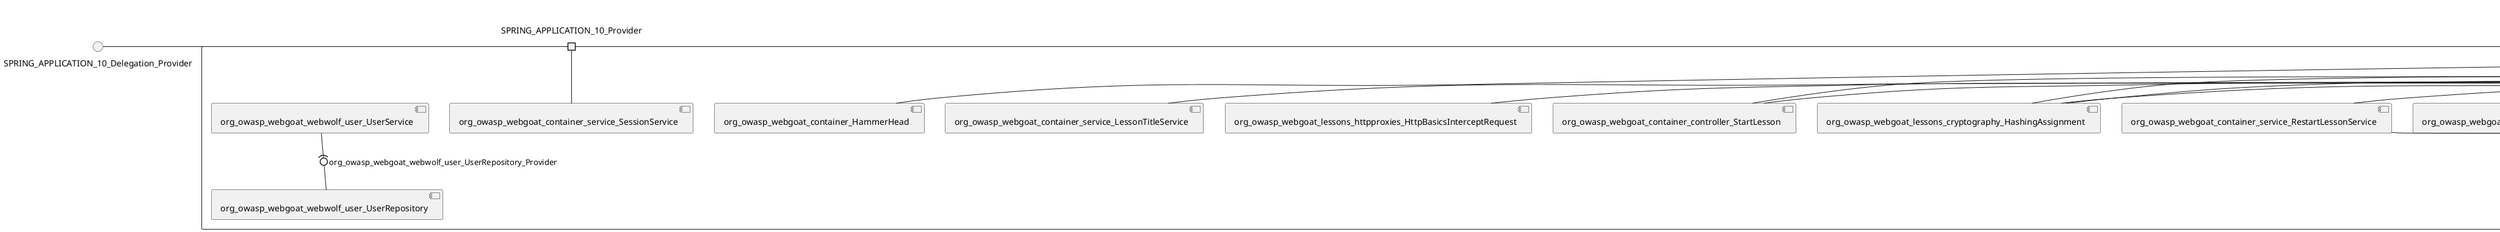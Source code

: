 @startuml
skinparam fixCircleLabelOverlapping true
skinparam componentStyle uml2
() SPRING_APPLICATION_10_Delegation_Provider
() SPRING_APPLICATION_11_Delegation_Provider
() SPRING_APPLICATION_12_Delegation_Provider
() SPRING_APPLICATION_13_Delegation_Provider
() SPRING_APPLICATION_14_Delegation_Provider
() SPRING_APPLICATION_15_Delegation_Provider
() SPRING_APPLICATION_16_Delegation_Provider
() SPRING_APPLICATION_2_Delegation_Provider
() SPRING_APPLICATION_3_Delegation_Provider
() SPRING_APPLICATION_4_Delegation_Provider
() SPRING_APPLICATION_5_Delegation_Provider
() SPRING_APPLICATION_6_Delegation_Provider
() SPRING_APPLICATION_7_Delegation_Provider
() SPRING_APPLICATION_8_Delegation_Provider
() SPRING_APPLICATION_9_Delegation_Provider
() SPRING_APPLICATION_BypassRestrictions_FieldRestrictions_POST_Delegation_Provider
() SPRING_APPLICATION_BypassRestrictions_frontendValidation_POST_Delegation_Provider
() SPRING_APPLICATION_ChromeDevTools_dummy_POST_Delegation_Provider
() SPRING_APPLICATION_ChromeDevTools_network_POST_Delegation_Provider
() SPRING_APPLICATION_CrossSiteScriptingStored_stored_xss_POST_Delegation_Provider
() SPRING_APPLICATION_CrossSiteScriptingStored_stored_xss_follow_up_POST_Delegation_Provider
() SPRING_APPLICATION_CrossSiteScripting_attack1_POST_Delegation_Provider
() SPRING_APPLICATION_CrossSiteScripting_attack3_POST_Delegation_Provider
() SPRING_APPLICATION_CrossSiteScripting_attack4_POST_Delegation_Provider
() SPRING_APPLICATION_CrossSiteScripting_attack5a_GET_Delegation_Provider
() SPRING_APPLICATION_CrossSiteScripting_attack6a_POST_Delegation_Provider
() SPRING_APPLICATION_CrossSiteScripting_dom_follow_up_POST_Delegation_Provider
() SPRING_APPLICATION_CrossSiteScripting_phone_home_xss_POST_Delegation_Provider
() SPRING_APPLICATION_CrossSiteScripting_quiz_GET_POST_Delegation_Provider
() SPRING_APPLICATION_Delegation_Provider
() SPRING_APPLICATION_GET_10_Delegation_Provider
() SPRING_APPLICATION_GET_11_Delegation_Provider
() SPRING_APPLICATION_GET_2_Delegation_Provider
() SPRING_APPLICATION_GET_3_Delegation_Provider
() SPRING_APPLICATION_GET_4_Delegation_Provider
() SPRING_APPLICATION_GET_5_Delegation_Provider
() SPRING_APPLICATION_GET_6_Delegation_Provider
() SPRING_APPLICATION_GET_7_Delegation_Provider
() SPRING_APPLICATION_GET_8_Delegation_Provider
() SPRING_APPLICATION_GET_9_Delegation_Provider
() SPRING_APPLICATION_GET_Delegation_Provider
() SPRING_APPLICATION_HtmlTampering_task_POST_Delegation_Provider
() SPRING_APPLICATION_HttpBasics_attack1_POST_Delegation_Provider
() SPRING_APPLICATION_HttpBasics_attack2_POST_Delegation_Provider
() SPRING_APPLICATION_IDOR_diff_attributes_POST_Delegation_Provider
() SPRING_APPLICATION_IDOR_login_POST_Delegation_Provider
() SPRING_APPLICATION_IDOR_profile_alt_path_POST_Delegation_Provider
() SPRING_APPLICATION_InsecureDeserialization_task_POST_Delegation_Provider
() SPRING_APPLICATION_InsecureLogin_Delegation_Provider
() SPRING_APPLICATION_JWT_decode_POST_Delegation_Provider
() SPRING_APPLICATION_JWT_jku_Delegation_Provider
() SPRING_APPLICATION_JWT_kid_Delegation_Provider
() SPRING_APPLICATION_JWT_quiz_GET_POST_Delegation_Provider
() SPRING_APPLICATION_JWT_refresh_Delegation_Provider
() SPRING_APPLICATION_JWT_secret_POST_Delegation_Provider
() SPRING_APPLICATION_JWT_votings_Delegation_Provider
() SPRING_APPLICATION_LogSpoofing_log_bleeding_POST_Delegation_Provider
() SPRING_APPLICATION_LogSpoofing_log_spoofing_POST_Delegation_Provider
() SPRING_APPLICATION_POST_10_Delegation_Provider
() SPRING_APPLICATION_POST_11_Delegation_Provider
() SPRING_APPLICATION_POST_12_Delegation_Provider
() SPRING_APPLICATION_POST_13_Delegation_Provider
() SPRING_APPLICATION_POST_14_Delegation_Provider
() SPRING_APPLICATION_POST_15_Delegation_Provider
() SPRING_APPLICATION_POST_16_Delegation_Provider
() SPRING_APPLICATION_POST_17_Delegation_Provider
() SPRING_APPLICATION_POST_18_Delegation_Provider
() SPRING_APPLICATION_POST_2_Delegation_Provider
() SPRING_APPLICATION_POST_3_Delegation_Provider
() SPRING_APPLICATION_POST_4_Delegation_Provider
() SPRING_APPLICATION_POST_5_Delegation_Provider
() SPRING_APPLICATION_POST_6_Delegation_Provider
() SPRING_APPLICATION_POST_7_Delegation_Provider
() SPRING_APPLICATION_POST_8_Delegation_Provider
() SPRING_APPLICATION_POST_9_Delegation_Provider
() SPRING_APPLICATION_POST_Delegation_Provider
() SPRING_APPLICATION_PUT_Delegation_Provider
() SPRING_APPLICATION_PasswordReset_ForgotPassword_create_password_reset_link_POST_Delegation_Provider
() SPRING_APPLICATION_PasswordReset_SecurityQuestions_POST_Delegation_Provider
() SPRING_APPLICATION_PasswordReset_reset_Delegation_Provider
() SPRING_APPLICATION_PasswordReset_simple_mail_reset_POST_Delegation_Provider
() SPRING_APPLICATION_PathTraversal_profile_picture_GET_Delegation_Provider
() SPRING_APPLICATION_PathTraversal_profile_picture_fix_GET_Delegation_Provider
() SPRING_APPLICATION_PathTraversal_profile_upload_POST_Delegation_Provider
() SPRING_APPLICATION_PathTraversal_profile_upload_fix_POST_Delegation_Provider
() SPRING_APPLICATION_PathTraversal_profile_upload_remove_user_input_POST_Delegation_Provider
() SPRING_APPLICATION_PathTraversal_random_POST_Delegation_Provider
() SPRING_APPLICATION_PathTraversal_random_picture_GET_Delegation_Provider
() SPRING_APPLICATION_PathTraversal_zip_slip_Delegation_Provider
() SPRING_APPLICATION_SSRF_task1_POST_Delegation_Provider
() SPRING_APPLICATION_SSRF_task2_POST_Delegation_Provider
() SPRING_APPLICATION_SecurePasswords_assignment_POST_Delegation_Provider
() SPRING_APPLICATION_SqlInjectionAdvanced_attack6a_POST_Delegation_Provider
() SPRING_APPLICATION_SqlInjectionAdvanced_attack6b_POST_Delegation_Provider
() SPRING_APPLICATION_SqlInjectionAdvanced_challenge_Login_POST_Delegation_Provider
() SPRING_APPLICATION_SqlInjectionAdvanced_challenge_PUT_Delegation_Provider
() SPRING_APPLICATION_SqlInjectionAdvanced_quiz_GET_POST_Delegation_Provider
() SPRING_APPLICATION_SqlInjectionMitigations_attack10a_POST_Delegation_Provider
() SPRING_APPLICATION_SqlInjectionMitigations_attack10b_POST_Delegation_Provider
() SPRING_APPLICATION_SqlInjectionMitigations_attack12a_POST_Delegation_Provider
() SPRING_APPLICATION_SqlInjectionMitigations_servers_GET_Delegation_Provider
() SPRING_APPLICATION_SqlInjection_assignment5a_POST_Delegation_Provider
() SPRING_APPLICATION_SqlInjection_assignment5b_POST_Delegation_Provider
() SPRING_APPLICATION_SqlInjection_attack10_POST_Delegation_Provider
() SPRING_APPLICATION_SqlInjection_attack2_POST_Delegation_Provider
() SPRING_APPLICATION_SqlInjection_attack3_POST_Delegation_Provider
() SPRING_APPLICATION_SqlInjection_attack4_POST_Delegation_Provider
() SPRING_APPLICATION_SqlInjection_attack5_POST_Delegation_Provider
() SPRING_APPLICATION_SqlInjection_attack8_POST_Delegation_Provider
() SPRING_APPLICATION_SqlInjection_attack9_POST_Delegation_Provider
() SPRING_APPLICATION_SqlOnlyInputValidationOnKeywords_attack_POST_Delegation_Provider
() SPRING_APPLICATION_SqlOnlyInputValidation_attack_POST_Delegation_Provider
() SPRING_APPLICATION_VulnerableComponents_attack1_POST_Delegation_Provider
() SPRING_APPLICATION_WebWolf_GET_Delegation_Provider
() SPRING_APPLICATION_WebWolf_landing_Delegation_Provider
() SPRING_APPLICATION_WebWolf_mail_Delegation_Provider
() SPRING_APPLICATION_challenge_1_POST_Delegation_Provider
() SPRING_APPLICATION_challenge_5_POST_Delegation_Provider
() SPRING_APPLICATION_challenge_7_Delegation_Provider
() SPRING_APPLICATION_challenge_8_Delegation_Provider
() SPRING_APPLICATION_challenge_logo_Delegation_Provider
() SPRING_APPLICATION_cia_quiz_GET_POST_Delegation_Provider
() SPRING_APPLICATION_clientSideFiltering_attack1_POST_Delegation_Provider
() SPRING_APPLICATION_clientSideFiltering_challenge_store_coupons_GET_Delegation_Provider
() SPRING_APPLICATION_clientSideFiltering_getItForFree_POST_Delegation_Provider
() SPRING_APPLICATION_clientSideFiltering_salaries_GET_Delegation_Provider
() SPRING_APPLICATION_crypto_encoding_basic_auth_POST_Delegation_Provider
() SPRING_APPLICATION_crypto_encoding_xor_POST_Delegation_Provider
() SPRING_APPLICATION_crypto_hashing_POST_Delegation_Provider
() SPRING_APPLICATION_crypto_secure_defaults_POST_Delegation_Provider
() SPRING_APPLICATION_crypto_signing_verify_POST_Delegation_Provider
() SPRING_APPLICATION_csrf_feedback_message_POST_Delegation_Provider
() SPRING_APPLICATION_csrf_review_POST_Delegation_Provider
() SPRING_APPLICATION_files_GET_Delegation_Provider
() SPRING_APPLICATION_fileupload_POST_Delegation_Provider
() SPRING_APPLICATION_jwt_Delegation_Provider
() SPRING_APPLICATION_landing_Delegation_Provider
() SPRING_APPLICATION_lesson_template_Delegation_Provider
() SPRING_APPLICATION_login_oauth_mvc_GET_Delegation_Provider
() SPRING_APPLICATION_mail_DELETE_GET_POST_Delegation_Provider
() SPRING_APPLICATION_register_mvc_POST_Delegation_Provider
() SPRING_APPLICATION_registration_GET_Delegation_Provider
() SPRING_APPLICATION_requests_GET_Delegation_Provider
() SPRING_APPLICATION_scoreboard_data_GET_Delegation_Provider
() SPRING_APPLICATION_server_directory_GET_Delegation_Provider
() SPRING_APPLICATION_service_debug_labels_mvc_Delegation_Provider
() SPRING_APPLICATION_service_lessonoverview_mvc_Delegation_Provider
() SPRING_APPLICATION_xxe_comments_GET_Delegation_Provider
rectangle System {
[org_owasp_webgoat_container_HammerHead] [[webgoat-webgoat.repository#_6CAfinuuEe-v-YbMBGN1gQ]]
[org_owasp_webgoat_container_WebWolfRedirect] [[webgoat-webgoat.repository#_6CAfinuuEe-v-YbMBGN1gQ]]
[org_owasp_webgoat_container_controller_StartLesson] [[webgoat-webgoat.repository#_6CAfinuuEe-v-YbMBGN1gQ]]
[org_owasp_webgoat_container_controller_Welcome] [[webgoat-webgoat.repository#_6CAfinuuEe-v-YbMBGN1gQ]]
[org_owasp_webgoat_container_i18n_PluginMessages_Provider] [[webgoat-webgoat.repository#_6CAfinuuEe-v-YbMBGN1gQ]]
[org_owasp_webgoat_container_report_ReportCardController] [[webgoat-webgoat.repository#_6CAfinuuEe-v-YbMBGN1gQ]]
[org_owasp_webgoat_container_service_EnvironmentService] [[webgoat-webgoat.repository#_6CAfinuuEe-v-YbMBGN1gQ]]
[org_owasp_webgoat_container_service_HintService] [[webgoat-webgoat.repository#_6CAfinuuEe-v-YbMBGN1gQ]]
[org_owasp_webgoat_container_service_LabelDebugService] [[webgoat-webgoat.repository#_6CAfinuuEe-v-YbMBGN1gQ]]
[org_owasp_webgoat_container_service_LabelService] [[webgoat-webgoat.repository#_6CAfinuuEe-v-YbMBGN1gQ]]
[org_owasp_webgoat_container_service_LessonInfoService] [[webgoat-webgoat.repository#_6CAfinuuEe-v-YbMBGN1gQ]]
[org_owasp_webgoat_container_service_LessonMenuService] [[webgoat-webgoat.repository#_6CAfinuuEe-v-YbMBGN1gQ]]
[org_owasp_webgoat_container_service_LessonProgressService] [[webgoat-webgoat.repository#_6CAfinuuEe-v-YbMBGN1gQ]]
[org_owasp_webgoat_container_service_LessonTitleService] [[webgoat-webgoat.repository#_6CAfinuuEe-v-YbMBGN1gQ]]
[org_owasp_webgoat_container_service_RestartLessonService] [[webgoat-webgoat.repository#_6CAfinuuEe-v-YbMBGN1gQ]]
[org_owasp_webgoat_container_service_SessionService] [[webgoat-webgoat.repository#_6CAfinuuEe-v-YbMBGN1gQ]]
[org_owasp_webgoat_container_session_UserSessionData_Provider] [[webgoat-webgoat.repository#_6CAfinuuEe-v-YbMBGN1gQ]]
[org_owasp_webgoat_container_session_WebSession_Provider] [[webgoat-webgoat.repository#_6CAfinuuEe-v-YbMBGN1gQ]]
[org_owasp_webgoat_container_users_RegistrationController] [[webgoat-webgoat.repository#_6CAfinuuEe-v-YbMBGN1gQ]]
[org_owasp_webgoat_container_users_Scoreboard] [[webgoat-webgoat.repository#_6CAfinuuEe-v-YbMBGN1gQ]]
[org_owasp_webgoat_container_users_UserProgressRepository] [[webgoat-webgoat.repository#_6CAfinuuEe-v-YbMBGN1gQ]]
[org_owasp_webgoat_container_users_UserRepository] [[webgoat-webgoat.repository#_6CAfinuuEe-v-YbMBGN1gQ]]
[org_owasp_webgoat_container_users_UserService] [[webgoat-webgoat.repository#_6CAfinuuEe-v-YbMBGN1gQ]]
[org_owasp_webgoat_lessons_authbypass_VerifyAccount] [[webgoat-webgoat.repository#_6CAfinuuEe-v-YbMBGN1gQ]]
[org_owasp_webgoat_lessons_bypassrestrictions_BypassRestrictionsFieldRestrictions] [[webgoat-webgoat.repository#_6CAfinuuEe-v-YbMBGN1gQ]]
[org_owasp_webgoat_lessons_bypassrestrictions_BypassRestrictionsFrontendValidation] [[webgoat-webgoat.repository#_6CAfinuuEe-v-YbMBGN1gQ]]
[org_owasp_webgoat_lessons_challenges_FlagController] [[webgoat-webgoat.repository#_6CAfinuuEe-v-YbMBGN1gQ]]
[org_owasp_webgoat_lessons_challenges_challenge1_Assignment1] [[webgoat-webgoat.repository#_6CAfinuuEe-v-YbMBGN1gQ]]
[org_owasp_webgoat_lessons_challenges_challenge1_ImageServlet] [[webgoat-webgoat.repository#_6CAfinuuEe-v-YbMBGN1gQ]]
[org_owasp_webgoat_lessons_challenges_challenge5_Assignment5] [[webgoat-webgoat.repository#_6CAfinuuEe-v-YbMBGN1gQ]]
[org_owasp_webgoat_lessons_challenges_challenge7_Assignment7] [[webgoat-webgoat.repository#_6CAfinuuEe-v-YbMBGN1gQ]]
[org_owasp_webgoat_lessons_challenges_challenge8_Assignment8] [[webgoat-webgoat.repository#_6CAfinuuEe-v-YbMBGN1gQ]]
[org_owasp_webgoat_lessons_chromedevtools_NetworkDummy] [[webgoat-webgoat.repository#_6CAfinuuEe-v-YbMBGN1gQ]]
[org_owasp_webgoat_lessons_chromedevtools_NetworkLesson] [[webgoat-webgoat.repository#_6CAfinuuEe-v-YbMBGN1gQ]]
[org_owasp_webgoat_lessons_cia_CIAQuiz] [[webgoat-webgoat.repository#_6CAfinuuEe-v-YbMBGN1gQ]]
[org_owasp_webgoat_lessons_clientsidefiltering_ClientSideFilteringAssignment] [[webgoat-webgoat.repository#_6CAfinuuEe-v-YbMBGN1gQ]]
[org_owasp_webgoat_lessons_clientsidefiltering_ClientSideFilteringFreeAssignment] [[webgoat-webgoat.repository#_6CAfinuuEe-v-YbMBGN1gQ]]
[org_owasp_webgoat_lessons_clientsidefiltering_Salaries] [[webgoat-webgoat.repository#_6CAfinuuEe-v-YbMBGN1gQ]]
[org_owasp_webgoat_lessons_clientsidefiltering_ShopEndpoint] [[webgoat-webgoat.repository#_6CAfinuuEe-v-YbMBGN1gQ]]
[org_owasp_webgoat_lessons_cryptography_EncodingAssignment] [[webgoat-webgoat.repository#_6CAfinuuEe-v-YbMBGN1gQ]]
[org_owasp_webgoat_lessons_cryptography_HashingAssignment] [[webgoat-webgoat.repository#_6CAfinuuEe-v-YbMBGN1gQ]]
[org_owasp_webgoat_lessons_cryptography_SecureDefaultsAssignment] [[webgoat-webgoat.repository#_6CAfinuuEe-v-YbMBGN1gQ]]
[org_owasp_webgoat_lessons_cryptography_SigningAssignment] [[webgoat-webgoat.repository#_6CAfinuuEe-v-YbMBGN1gQ]]
[org_owasp_webgoat_lessons_cryptography_XOREncodingAssignment] [[webgoat-webgoat.repository#_6CAfinuuEe-v-YbMBGN1gQ]]
[org_owasp_webgoat_lessons_csrf_CSRFConfirmFlag1] [[webgoat-webgoat.repository#_6CAfinuuEe-v-YbMBGN1gQ]]
[org_owasp_webgoat_lessons_csrf_CSRFFeedback] [[webgoat-webgoat.repository#_6CAfinuuEe-v-YbMBGN1gQ]]
[org_owasp_webgoat_lessons_csrf_CSRFGetFlag] [[webgoat-webgoat.repository#_6CAfinuuEe-v-YbMBGN1gQ]]
[org_owasp_webgoat_lessons_csrf_CSRFLogin] [[webgoat-webgoat.repository#_6CAfinuuEe-v-YbMBGN1gQ]]
[org_owasp_webgoat_lessons_csrf_ForgedReviews] [[webgoat-webgoat.repository#_6CAfinuuEe-v-YbMBGN1gQ]]
[org_owasp_webgoat_lessons_csrf_ObjectMapper_Provider] [[webgoat-webgoat.repository#_6CAfinuuEe-v-YbMBGN1gQ]]
[org_owasp_webgoat_lessons_deserialization_InsecureDeserializationTask] [[webgoat-webgoat.repository#_6CAfinuuEe-v-YbMBGN1gQ]]
[org_owasp_webgoat_lessons_hijacksession_HijackSessionAssignment] [[webgoat-webgoat.repository#_6CAfinuuEe-v-YbMBGN1gQ]]
[org_owasp_webgoat_lessons_hijacksession_cas_HijackSessionAuthenticationProvider] [[webgoat-webgoat.repository#_6CAfinuuEe-v-YbMBGN1gQ]]
[org_owasp_webgoat_lessons_htmltampering_HtmlTamperingTask] [[webgoat-webgoat.repository#_6CAfinuuEe-v-YbMBGN1gQ]]
[org_owasp_webgoat_lessons_httpbasics_HttpBasicsLesson] [[webgoat-webgoat.repository#_6CAfinuuEe-v-YbMBGN1gQ]]
[org_owasp_webgoat_lessons_httpbasics_HttpBasicsQuiz] [[webgoat-webgoat.repository#_6CAfinuuEe-v-YbMBGN1gQ]]
[org_owasp_webgoat_lessons_httpproxies_HttpBasicsInterceptRequest] [[webgoat-webgoat.repository#_6CAfinuuEe-v-YbMBGN1gQ]]
[org_owasp_webgoat_lessons_idor_IDORDiffAttributes] [[webgoat-webgoat.repository#_6CAfinuuEe-v-YbMBGN1gQ]]
[org_owasp_webgoat_lessons_idor_IDOREditOtherProfile] [[webgoat-webgoat.repository#_6CAfinuuEe-v-YbMBGN1gQ]]
[org_owasp_webgoat_lessons_idor_IDORLogin] [[webgoat-webgoat.repository#_6CAfinuuEe-v-YbMBGN1gQ]]
[org_owasp_webgoat_lessons_idor_IDORViewOtherProfile] [[webgoat-webgoat.repository#_6CAfinuuEe-v-YbMBGN1gQ]]
[org_owasp_webgoat_lessons_idor_IDORViewOwnProfile] [[webgoat-webgoat.repository#_6CAfinuuEe-v-YbMBGN1gQ]]
[org_owasp_webgoat_lessons_idor_IDORViewOwnProfileAltUrl] [[webgoat-webgoat.repository#_6CAfinuuEe-v-YbMBGN1gQ]]
[org_owasp_webgoat_lessons_insecurelogin_InsecureLoginTask] [[webgoat-webgoat.repository#_6CAfinuuEe-v-YbMBGN1gQ]]
[org_owasp_webgoat_lessons_jwt_JWTDecodeEndpoint] [[webgoat-webgoat.repository#_6CAfinuuEe-v-YbMBGN1gQ]]
[org_owasp_webgoat_lessons_jwt_JWTQuiz] [[webgoat-webgoat.repository#_6CAfinuuEe-v-YbMBGN1gQ]]
[org_owasp_webgoat_lessons_jwt_JWTRefreshEndpoint] [[webgoat-webgoat.repository#_6CAfinuuEe-v-YbMBGN1gQ]]
[org_owasp_webgoat_lessons_jwt_JWTSecretKeyEndpoint] [[webgoat-webgoat.repository#_6CAfinuuEe-v-YbMBGN1gQ]]
[org_owasp_webgoat_lessons_jwt_JWTVotesEndpoint] [[webgoat-webgoat.repository#_6CAfinuuEe-v-YbMBGN1gQ]]
[org_owasp_webgoat_lessons_jwt_claimmisuse_JWTHeaderJKUEndpoint] [[webgoat-webgoat.repository#_6CAfinuuEe-v-YbMBGN1gQ]]
[org_owasp_webgoat_lessons_jwt_claimmisuse_JWTHeaderKIDEndpoint] [[webgoat-webgoat.repository#_6CAfinuuEe-v-YbMBGN1gQ]]
[org_owasp_webgoat_lessons_lessontemplate_SampleAttack] [[webgoat-webgoat.repository#_6CAfinuuEe-v-YbMBGN1gQ]]
[org_owasp_webgoat_lessons_logging_LogBleedingTask] [[webgoat-webgoat.repository#_6CAfinuuEe-v-YbMBGN1gQ]]
[org_owasp_webgoat_lessons_logging_LogSpoofingTask] [[webgoat-webgoat.repository#_6CAfinuuEe-v-YbMBGN1gQ]]
[org_owasp_webgoat_lessons_missingac_MissingFunctionACHiddenMenus] [[webgoat-webgoat.repository#_6CAfinuuEe-v-YbMBGN1gQ]]
[org_owasp_webgoat_lessons_missingac_MissingFunctionACUsers] [[webgoat-webgoat.repository#_6CAfinuuEe-v-YbMBGN1gQ]]
[org_owasp_webgoat_lessons_missingac_MissingFunctionACYourHash] [[webgoat-webgoat.repository#_6CAfinuuEe-v-YbMBGN1gQ]]
[org_owasp_webgoat_lessons_missingac_MissingFunctionACYourHashAdmin] [[webgoat-webgoat.repository#_6CAfinuuEe-v-YbMBGN1gQ]]
[org_owasp_webgoat_lessons_passwordreset_QuestionsAssignment] [[webgoat-webgoat.repository#_6CAfinuuEe-v-YbMBGN1gQ]]
[org_owasp_webgoat_lessons_passwordreset_ResetLinkAssignment] [[webgoat-webgoat.repository#_6CAfinuuEe-v-YbMBGN1gQ]]
[org_owasp_webgoat_lessons_passwordreset_ResetLinkAssignmentForgotPassword] [[webgoat-webgoat.repository#_6CAfinuuEe-v-YbMBGN1gQ]]
[org_owasp_webgoat_lessons_passwordreset_SecurityQuestionAssignment] [[webgoat-webgoat.repository#_6CAfinuuEe-v-YbMBGN1gQ]]
[org_owasp_webgoat_lessons_passwordreset_SimpleMailAssignment] [[webgoat-webgoat.repository#_6CAfinuuEe-v-YbMBGN1gQ]]
[org_owasp_webgoat_lessons_passwordreset_TriedQuestions] [[webgoat-webgoat.repository#_6CAfinuuEe-v-YbMBGN1gQ]]
[org_owasp_webgoat_lessons_pathtraversal_ProfileUpload] [[webgoat-webgoat.repository#_6CAfinuuEe-v-YbMBGN1gQ]]
[org_owasp_webgoat_lessons_pathtraversal_ProfileUploadFix] [[webgoat-webgoat.repository#_6CAfinuuEe-v-YbMBGN1gQ]]
[org_owasp_webgoat_lessons_pathtraversal_ProfileUploadRemoveUserInput] [[webgoat-webgoat.repository#_6CAfinuuEe-v-YbMBGN1gQ]]
[org_owasp_webgoat_lessons_pathtraversal_ProfileUploadRetrieval] [[webgoat-webgoat.repository#_6CAfinuuEe-v-YbMBGN1gQ]]
[org_owasp_webgoat_lessons_pathtraversal_ProfileZipSlip] [[webgoat-webgoat.repository#_6CAfinuuEe-v-YbMBGN1gQ]]
[org_owasp_webgoat_lessons_securepasswords_SecurePasswordsAssignment] [[webgoat-webgoat.repository#_6CAfinuuEe-v-YbMBGN1gQ]]
[org_owasp_webgoat_lessons_spoofcookie_SpoofCookieAssignment] [[webgoat-webgoat.repository#_6CAfinuuEe-v-YbMBGN1gQ]]
[org_owasp_webgoat_lessons_sqlinjection_advanced_SqlInjectionChallenge] [[webgoat-webgoat.repository#_6CAfinuuEe-v-YbMBGN1gQ]]
[org_owasp_webgoat_lessons_sqlinjection_advanced_SqlInjectionChallengeLogin] [[webgoat-webgoat.repository#_6CAfinuuEe-v-YbMBGN1gQ]]
[org_owasp_webgoat_lessons_sqlinjection_advanced_SqlInjectionLesson6a] [[webgoat-webgoat.repository#_6CAfinuuEe-v-YbMBGN1gQ]]
[org_owasp_webgoat_lessons_sqlinjection_advanced_SqlInjectionLesson6b] [[webgoat-webgoat.repository#_6CAfinuuEe-v-YbMBGN1gQ]]
[org_owasp_webgoat_lessons_sqlinjection_advanced_SqlInjectionQuiz] [[webgoat-webgoat.repository#_6CAfinuuEe-v-YbMBGN1gQ]]
[org_owasp_webgoat_lessons_sqlinjection_introduction_SqlInjectionLesson10] [[webgoat-webgoat.repository#_6CAfinuuEe-v-YbMBGN1gQ]]
[org_owasp_webgoat_lessons_sqlinjection_introduction_SqlInjectionLesson2] [[webgoat-webgoat.repository#_6CAfinuuEe-v-YbMBGN1gQ]]
[org_owasp_webgoat_lessons_sqlinjection_introduction_SqlInjectionLesson3] [[webgoat-webgoat.repository#_6CAfinuuEe-v-YbMBGN1gQ]]
[org_owasp_webgoat_lessons_sqlinjection_introduction_SqlInjectionLesson4] [[webgoat-webgoat.repository#_6CAfinuuEe-v-YbMBGN1gQ]]
[org_owasp_webgoat_lessons_sqlinjection_introduction_SqlInjectionLesson5] [[webgoat-webgoat.repository#_6CAfinuuEe-v-YbMBGN1gQ]]
[org_owasp_webgoat_lessons_sqlinjection_introduction_SqlInjectionLesson5a] [[webgoat-webgoat.repository#_6CAfinuuEe-v-YbMBGN1gQ]]
[org_owasp_webgoat_lessons_sqlinjection_introduction_SqlInjectionLesson5b] [[webgoat-webgoat.repository#_6CAfinuuEe-v-YbMBGN1gQ]]
[org_owasp_webgoat_lessons_sqlinjection_introduction_SqlInjectionLesson8] [[webgoat-webgoat.repository#_6CAfinuuEe-v-YbMBGN1gQ]]
[org_owasp_webgoat_lessons_sqlinjection_introduction_SqlInjectionLesson9] [[webgoat-webgoat.repository#_6CAfinuuEe-v-YbMBGN1gQ]]
[org_owasp_webgoat_lessons_sqlinjection_mitigation_Servers] [[webgoat-webgoat.repository#_6CAfinuuEe-v-YbMBGN1gQ]]
[org_owasp_webgoat_lessons_sqlinjection_mitigation_SqlInjectionLesson10a] [[webgoat-webgoat.repository#_6CAfinuuEe-v-YbMBGN1gQ]]
[org_owasp_webgoat_lessons_sqlinjection_mitigation_SqlInjectionLesson10b] [[webgoat-webgoat.repository#_6CAfinuuEe-v-YbMBGN1gQ]]
[org_owasp_webgoat_lessons_sqlinjection_mitigation_SqlInjectionLesson13] [[webgoat-webgoat.repository#_6CAfinuuEe-v-YbMBGN1gQ]]
[org_owasp_webgoat_lessons_sqlinjection_mitigation_SqlOnlyInputValidation] [[webgoat-webgoat.repository#_6CAfinuuEe-v-YbMBGN1gQ]]
[org_owasp_webgoat_lessons_sqlinjection_mitigation_SqlOnlyInputValidationOnKeywords] [[webgoat-webgoat.repository#_6CAfinuuEe-v-YbMBGN1gQ]]
[org_owasp_webgoat_lessons_ssrf_SSRFTask1] [[webgoat-webgoat.repository#_6CAfinuuEe-v-YbMBGN1gQ]]
[org_owasp_webgoat_lessons_ssrf_SSRFTask2] [[webgoat-webgoat.repository#_6CAfinuuEe-v-YbMBGN1gQ]]
[org_owasp_webgoat_lessons_vulnerablecomponents_VulnerableComponentsLesson] [[webgoat-webgoat.repository#_6CAfinuuEe-v-YbMBGN1gQ]]
[org_owasp_webgoat_lessons_webwolfintroduction_LandingAssignment] [[webgoat-webgoat.repository#_6CAfinuuEe-v-YbMBGN1gQ]]
[org_owasp_webgoat_lessons_webwolfintroduction_MailAssignment] [[webgoat-webgoat.repository#_6CAfinuuEe-v-YbMBGN1gQ]]
[org_owasp_webgoat_lessons_xss_CrossSiteScriptingLesson1] [[webgoat-webgoat.repository#_6CAfinuuEe-v-YbMBGN1gQ]]
[org_owasp_webgoat_lessons_xss_CrossSiteScriptingLesson3] [[webgoat-webgoat.repository#_6CAfinuuEe-v-YbMBGN1gQ]]
[org_owasp_webgoat_lessons_xss_CrossSiteScriptingLesson4] [[webgoat-webgoat.repository#_6CAfinuuEe-v-YbMBGN1gQ]]
[org_owasp_webgoat_lessons_xss_CrossSiteScriptingLesson5a] [[webgoat-webgoat.repository#_6CAfinuuEe-v-YbMBGN1gQ]]
[org_owasp_webgoat_lessons_xss_CrossSiteScriptingLesson6a] [[webgoat-webgoat.repository#_6CAfinuuEe-v-YbMBGN1gQ]]
[org_owasp_webgoat_lessons_xss_CrossSiteScriptingQuiz] [[webgoat-webgoat.repository#_6CAfinuuEe-v-YbMBGN1gQ]]
[org_owasp_webgoat_lessons_xss_DOMCrossSiteScripting] [[webgoat-webgoat.repository#_6CAfinuuEe-v-YbMBGN1gQ]]
[org_owasp_webgoat_lessons_xss_DOMCrossSiteScriptingVerifier] [[webgoat-webgoat.repository#_6CAfinuuEe-v-YbMBGN1gQ]]
[org_owasp_webgoat_lessons_xss_stored_StoredCrossSiteScriptingVerifier] [[webgoat-webgoat.repository#_6CAfinuuEe-v-YbMBGN1gQ]]
[org_owasp_webgoat_lessons_xss_stored_StoredXssComments] [[webgoat-webgoat.repository#_6CAfinuuEe-v-YbMBGN1gQ]]
[org_owasp_webgoat_lessons_xxe_BlindSendFileAssignment] [[webgoat-webgoat.repository#_6CAfinuuEe-v-YbMBGN1gQ]]
[org_owasp_webgoat_lessons_xxe_CommentsCache] [[webgoat-webgoat.repository#_6CAfinuuEe-v-YbMBGN1gQ]]
[org_owasp_webgoat_lessons_xxe_CommentsEndpoint] [[webgoat-webgoat.repository#_6CAfinuuEe-v-YbMBGN1gQ]]
[org_owasp_webgoat_lessons_xxe_ContentTypeAssignment] [[webgoat-webgoat.repository#_6CAfinuuEe-v-YbMBGN1gQ]]
[org_owasp_webgoat_lessons_xxe_SimpleXXE] [[webgoat-webgoat.repository#_6CAfinuuEe-v-YbMBGN1gQ]]
[org_owasp_webgoat_webwolf_FileServer] [[webgoat-webgoat.repository#_6CAfinuuEe-v-YbMBGN1gQ]]
[org_owasp_webgoat_webwolf_jwt_JWTController] [[webgoat-webgoat.repository#_6CAfinuuEe-v-YbMBGN1gQ]]
[org_owasp_webgoat_webwolf_mailbox_MailboxController] [[webgoat-webgoat.repository#_6CAfinuuEe-v-YbMBGN1gQ]]
[org_owasp_webgoat_webwolf_mailbox_MailboxRepository] [[webgoat-webgoat.repository#_6CAfinuuEe-v-YbMBGN1gQ]]
[org_owasp_webgoat_webwolf_requests_LandingPage] [[webgoat-webgoat.repository#_6CAfinuuEe-v-YbMBGN1gQ]]
[org_owasp_webgoat_webwolf_requests_Requests] [[webgoat-webgoat.repository#_6CAfinuuEe-v-YbMBGN1gQ]]
[org_owasp_webgoat_webwolf_user_UserRepository] [[webgoat-webgoat.repository#_6CAfinuuEe-v-YbMBGN1gQ]]
[org_owasp_webgoat_webwolf_user_UserService] [[webgoat-webgoat.repository#_6CAfinuuEe-v-YbMBGN1gQ]]
port SPRING_APPLICATION_10_Provider
SPRING_APPLICATION_10_Delegation_Provider - SPRING_APPLICATION_10_Provider
SPRING_APPLICATION_10_Provider - [org_owasp_webgoat_container_service_SessionService]
port SPRING_APPLICATION_11_Provider
SPRING_APPLICATION_11_Delegation_Provider - SPRING_APPLICATION_11_Provider
SPRING_APPLICATION_11_Provider - [org_owasp_webgoat_lessons_jwt_JWTSecretKeyEndpoint]
port SPRING_APPLICATION_12_Provider
SPRING_APPLICATION_12_Delegation_Provider - SPRING_APPLICATION_12_Provider
SPRING_APPLICATION_12_Provider - [org_owasp_webgoat_container_HammerHead]
port SPRING_APPLICATION_13_Provider
SPRING_APPLICATION_13_Delegation_Provider - SPRING_APPLICATION_13_Provider
SPRING_APPLICATION_13_Provider - [org_owasp_webgoat_container_service_LessonTitleService]
port SPRING_APPLICATION_14_Provider
SPRING_APPLICATION_14_Delegation_Provider - SPRING_APPLICATION_14_Provider
SPRING_APPLICATION_14_Provider - [org_owasp_webgoat_lessons_cryptography_HashingAssignment]
port SPRING_APPLICATION_15_Provider
SPRING_APPLICATION_15_Delegation_Provider - SPRING_APPLICATION_15_Provider
SPRING_APPLICATION_15_Provider - [org_owasp_webgoat_container_service_LabelDebugService]
port SPRING_APPLICATION_16_Provider
SPRING_APPLICATION_16_Delegation_Provider - SPRING_APPLICATION_16_Provider
SPRING_APPLICATION_16_Provider - [org_owasp_webgoat_lessons_xxe_SimpleXXE]
port SPRING_APPLICATION_2_Provider
SPRING_APPLICATION_2_Delegation_Provider - SPRING_APPLICATION_2_Provider
SPRING_APPLICATION_2_Provider - [org_owasp_webgoat_lessons_httpproxies_HttpBasicsInterceptRequest]
port SPRING_APPLICATION_3_Provider
SPRING_APPLICATION_3_Delegation_Provider - SPRING_APPLICATION_3_Provider
SPRING_APPLICATION_3_Provider - [org_owasp_webgoat_container_controller_StartLesson]
port SPRING_APPLICATION_4_Provider
SPRING_APPLICATION_4_Delegation_Provider - SPRING_APPLICATION_4_Provider
SPRING_APPLICATION_4_Provider - [org_owasp_webgoat_container_controller_StartLesson]
port SPRING_APPLICATION_5_Provider
SPRING_APPLICATION_5_Delegation_Provider - SPRING_APPLICATION_5_Provider
SPRING_APPLICATION_5_Provider - [org_owasp_webgoat_lessons_cryptography_HashingAssignment]
port SPRING_APPLICATION_6_Provider
SPRING_APPLICATION_6_Delegation_Provider - SPRING_APPLICATION_6_Provider
SPRING_APPLICATION_6_Provider - [org_owasp_webgoat_container_service_RestartLessonService]
port SPRING_APPLICATION_7_Provider
SPRING_APPLICATION_7_Delegation_Provider - SPRING_APPLICATION_7_Provider
SPRING_APPLICATION_7_Provider - [org_owasp_webgoat_container_service_LessonInfoService]
port SPRING_APPLICATION_8_Provider
SPRING_APPLICATION_8_Delegation_Provider - SPRING_APPLICATION_8_Provider
SPRING_APPLICATION_8_Provider - [org_owasp_webgoat_container_service_LessonMenuService]
port SPRING_APPLICATION_9_Provider
SPRING_APPLICATION_9_Delegation_Provider - SPRING_APPLICATION_9_Provider
SPRING_APPLICATION_9_Provider - [org_owasp_webgoat_lessons_cryptography_SigningAssignment]
port SPRING_APPLICATION_BypassRestrictions_FieldRestrictions_POST_Provider
SPRING_APPLICATION_BypassRestrictions_FieldRestrictions_POST_Delegation_Provider - SPRING_APPLICATION_BypassRestrictions_FieldRestrictions_POST_Provider
SPRING_APPLICATION_BypassRestrictions_FieldRestrictions_POST_Provider - [org_owasp_webgoat_lessons_bypassrestrictions_BypassRestrictionsFieldRestrictions]
port SPRING_APPLICATION_BypassRestrictions_frontendValidation_POST_Provider
SPRING_APPLICATION_BypassRestrictions_frontendValidation_POST_Delegation_Provider - SPRING_APPLICATION_BypassRestrictions_frontendValidation_POST_Provider
SPRING_APPLICATION_BypassRestrictions_frontendValidation_POST_Provider - [org_owasp_webgoat_lessons_bypassrestrictions_BypassRestrictionsFrontendValidation]
port SPRING_APPLICATION_ChromeDevTools_dummy_POST_Provider
SPRING_APPLICATION_ChromeDevTools_dummy_POST_Delegation_Provider - SPRING_APPLICATION_ChromeDevTools_dummy_POST_Provider
SPRING_APPLICATION_ChromeDevTools_dummy_POST_Provider - [org_owasp_webgoat_lessons_chromedevtools_NetworkDummy]
port SPRING_APPLICATION_ChromeDevTools_network_POST_Provider
SPRING_APPLICATION_ChromeDevTools_network_POST_Delegation_Provider - SPRING_APPLICATION_ChromeDevTools_network_POST_Provider
SPRING_APPLICATION_ChromeDevTools_network_POST_Provider - [org_owasp_webgoat_lessons_chromedevtools_NetworkLesson]
port SPRING_APPLICATION_CrossSiteScriptingStored_stored_xss_POST_Provider
SPRING_APPLICATION_CrossSiteScriptingStored_stored_xss_POST_Delegation_Provider - SPRING_APPLICATION_CrossSiteScriptingStored_stored_xss_POST_Provider
SPRING_APPLICATION_CrossSiteScriptingStored_stored_xss_POST_Provider - [org_owasp_webgoat_lessons_xss_stored_StoredXssComments]
port SPRING_APPLICATION_CrossSiteScriptingStored_stored_xss_follow_up_POST_Provider
SPRING_APPLICATION_CrossSiteScriptingStored_stored_xss_follow_up_POST_Delegation_Provider - SPRING_APPLICATION_CrossSiteScriptingStored_stored_xss_follow_up_POST_Provider
SPRING_APPLICATION_CrossSiteScriptingStored_stored_xss_follow_up_POST_Provider - [org_owasp_webgoat_lessons_xss_stored_StoredCrossSiteScriptingVerifier]
port SPRING_APPLICATION_CrossSiteScripting_attack1_POST_Provider
SPRING_APPLICATION_CrossSiteScripting_attack1_POST_Delegation_Provider - SPRING_APPLICATION_CrossSiteScripting_attack1_POST_Provider
SPRING_APPLICATION_CrossSiteScripting_attack1_POST_Provider - [org_owasp_webgoat_lessons_xss_CrossSiteScriptingLesson1]
port SPRING_APPLICATION_CrossSiteScripting_attack3_POST_Provider
SPRING_APPLICATION_CrossSiteScripting_attack3_POST_Delegation_Provider - SPRING_APPLICATION_CrossSiteScripting_attack3_POST_Provider
SPRING_APPLICATION_CrossSiteScripting_attack3_POST_Provider - [org_owasp_webgoat_lessons_xss_CrossSiteScriptingLesson3]
port SPRING_APPLICATION_CrossSiteScripting_attack4_POST_Provider
SPRING_APPLICATION_CrossSiteScripting_attack4_POST_Delegation_Provider - SPRING_APPLICATION_CrossSiteScripting_attack4_POST_Provider
SPRING_APPLICATION_CrossSiteScripting_attack4_POST_Provider - [org_owasp_webgoat_lessons_xss_CrossSiteScriptingLesson4]
port SPRING_APPLICATION_CrossSiteScripting_attack5a_GET_Provider
SPRING_APPLICATION_CrossSiteScripting_attack5a_GET_Delegation_Provider - SPRING_APPLICATION_CrossSiteScripting_attack5a_GET_Provider
SPRING_APPLICATION_CrossSiteScripting_attack5a_GET_Provider - [org_owasp_webgoat_lessons_xss_CrossSiteScriptingLesson5a]
port SPRING_APPLICATION_CrossSiteScripting_attack6a_POST_Provider
SPRING_APPLICATION_CrossSiteScripting_attack6a_POST_Delegation_Provider - SPRING_APPLICATION_CrossSiteScripting_attack6a_POST_Provider
SPRING_APPLICATION_CrossSiteScripting_attack6a_POST_Provider - [org_owasp_webgoat_lessons_xss_CrossSiteScriptingLesson6a]
port SPRING_APPLICATION_CrossSiteScripting_dom_follow_up_POST_Provider
SPRING_APPLICATION_CrossSiteScripting_dom_follow_up_POST_Delegation_Provider - SPRING_APPLICATION_CrossSiteScripting_dom_follow_up_POST_Provider
SPRING_APPLICATION_CrossSiteScripting_dom_follow_up_POST_Provider - [org_owasp_webgoat_lessons_xss_DOMCrossSiteScriptingVerifier]
port SPRING_APPLICATION_CrossSiteScripting_phone_home_xss_POST_Provider
SPRING_APPLICATION_CrossSiteScripting_phone_home_xss_POST_Delegation_Provider - SPRING_APPLICATION_CrossSiteScripting_phone_home_xss_POST_Provider
SPRING_APPLICATION_CrossSiteScripting_phone_home_xss_POST_Provider - [org_owasp_webgoat_lessons_xss_DOMCrossSiteScripting]
port SPRING_APPLICATION_CrossSiteScripting_quiz_GET_POST_Provider
SPRING_APPLICATION_CrossSiteScripting_quiz_GET_POST_Delegation_Provider - SPRING_APPLICATION_CrossSiteScripting_quiz_GET_POST_Provider
SPRING_APPLICATION_CrossSiteScripting_quiz_GET_POST_Provider - [org_owasp_webgoat_lessons_xss_CrossSiteScriptingQuiz]
port SPRING_APPLICATION_Provider
SPRING_APPLICATION_Delegation_Provider - SPRING_APPLICATION_Provider
SPRING_APPLICATION_Provider - [org_owasp_webgoat_webwolf_FileServer]
port SPRING_APPLICATION_GET_10_Provider
SPRING_APPLICATION_GET_10_Delegation_Provider - SPRING_APPLICATION_GET_10_Provider
SPRING_APPLICATION_GET_10_Provider - [org_owasp_webgoat_container_report_ReportCardController]
port SPRING_APPLICATION_GET_11_Provider
SPRING_APPLICATION_GET_11_Delegation_Provider - SPRING_APPLICATION_GET_11_Provider
SPRING_APPLICATION_GET_11_Provider - [org_owasp_webgoat_lessons_xss_stored_StoredXssComments]
port SPRING_APPLICATION_GET_2_Provider
SPRING_APPLICATION_GET_2_Delegation_Provider - SPRING_APPLICATION_GET_2_Provider
SPRING_APPLICATION_GET_2_Provider - [org_owasp_webgoat_lessons_idor_IDORViewOwnProfile]
port SPRING_APPLICATION_GET_3_Provider
SPRING_APPLICATION_GET_3_Delegation_Provider - SPRING_APPLICATION_GET_3_Provider
SPRING_APPLICATION_GET_3_Provider - [org_owasp_webgoat_lessons_idor_IDORViewOtherProfile]
port SPRING_APPLICATION_GET_4_Provider
SPRING_APPLICATION_GET_4_Delegation_Provider - SPRING_APPLICATION_GET_4_Provider
SPRING_APPLICATION_GET_4_Provider - [org_owasp_webgoat_lessons_csrf_ForgedReviews]
port SPRING_APPLICATION_GET_5_Provider
SPRING_APPLICATION_GET_5_Delegation_Provider - SPRING_APPLICATION_GET_5_Provider
SPRING_APPLICATION_GET_5_Provider - [org_owasp_webgoat_lessons_spoofcookie_SpoofCookieAssignment]
port SPRING_APPLICATION_GET_6_Provider
SPRING_APPLICATION_GET_6_Delegation_Provider - SPRING_APPLICATION_GET_6_Provider
SPRING_APPLICATION_GET_6_Provider - [org_owasp_webgoat_lessons_missingac_MissingFunctionACUsers]
port SPRING_APPLICATION_GET_7_Provider
SPRING_APPLICATION_GET_7_Delegation_Provider - SPRING_APPLICATION_GET_7_Provider
SPRING_APPLICATION_GET_7_Provider - [org_owasp_webgoat_lessons_cryptography_EncodingAssignment]
port SPRING_APPLICATION_GET_8_Provider
SPRING_APPLICATION_GET_8_Delegation_Provider - SPRING_APPLICATION_GET_8_Provider
SPRING_APPLICATION_GET_8_Provider - [org_owasp_webgoat_container_service_LabelService]
port SPRING_APPLICATION_GET_9_Provider
SPRING_APPLICATION_GET_9_Delegation_Provider - SPRING_APPLICATION_GET_9_Provider
SPRING_APPLICATION_GET_9_Provider - [org_owasp_webgoat_container_service_HintService]
port SPRING_APPLICATION_GET_Provider
SPRING_APPLICATION_GET_Delegation_Provider - SPRING_APPLICATION_GET_Provider
SPRING_APPLICATION_GET_Provider - [org_owasp_webgoat_container_controller_Welcome]
port SPRING_APPLICATION_HtmlTampering_task_POST_Provider
SPRING_APPLICATION_HtmlTampering_task_POST_Delegation_Provider - SPRING_APPLICATION_HtmlTampering_task_POST_Provider
SPRING_APPLICATION_HtmlTampering_task_POST_Provider - [org_owasp_webgoat_lessons_htmltampering_HtmlTamperingTask]
port SPRING_APPLICATION_HttpBasics_attack1_POST_Provider
SPRING_APPLICATION_HttpBasics_attack1_POST_Delegation_Provider - SPRING_APPLICATION_HttpBasics_attack1_POST_Provider
SPRING_APPLICATION_HttpBasics_attack1_POST_Provider - [org_owasp_webgoat_lessons_httpbasics_HttpBasicsLesson]
port SPRING_APPLICATION_HttpBasics_attack2_POST_Provider
SPRING_APPLICATION_HttpBasics_attack2_POST_Delegation_Provider - SPRING_APPLICATION_HttpBasics_attack2_POST_Provider
SPRING_APPLICATION_HttpBasics_attack2_POST_Provider - [org_owasp_webgoat_lessons_httpbasics_HttpBasicsQuiz]
port SPRING_APPLICATION_IDOR_diff_attributes_POST_Provider
SPRING_APPLICATION_IDOR_diff_attributes_POST_Delegation_Provider - SPRING_APPLICATION_IDOR_diff_attributes_POST_Provider
SPRING_APPLICATION_IDOR_diff_attributes_POST_Provider - [org_owasp_webgoat_lessons_idor_IDORDiffAttributes]
port SPRING_APPLICATION_IDOR_login_POST_Provider
SPRING_APPLICATION_IDOR_login_POST_Delegation_Provider - SPRING_APPLICATION_IDOR_login_POST_Provider
SPRING_APPLICATION_IDOR_login_POST_Provider - [org_owasp_webgoat_lessons_idor_IDORLogin]
port SPRING_APPLICATION_IDOR_profile_alt_path_POST_Provider
SPRING_APPLICATION_IDOR_profile_alt_path_POST_Delegation_Provider - SPRING_APPLICATION_IDOR_profile_alt_path_POST_Provider
SPRING_APPLICATION_IDOR_profile_alt_path_POST_Provider - [org_owasp_webgoat_lessons_idor_IDORViewOwnProfileAltUrl]
port SPRING_APPLICATION_InsecureDeserialization_task_POST_Provider
SPRING_APPLICATION_InsecureDeserialization_task_POST_Delegation_Provider - SPRING_APPLICATION_InsecureDeserialization_task_POST_Provider
SPRING_APPLICATION_InsecureDeserialization_task_POST_Provider - [org_owasp_webgoat_lessons_deserialization_InsecureDeserializationTask]
port SPRING_APPLICATION_InsecureLogin_Provider
SPRING_APPLICATION_InsecureLogin_Delegation_Provider - SPRING_APPLICATION_InsecureLogin_Provider
SPRING_APPLICATION_InsecureLogin_Provider - [org_owasp_webgoat_lessons_insecurelogin_InsecureLoginTask]
port SPRING_APPLICATION_JWT_decode_POST_Provider
SPRING_APPLICATION_JWT_decode_POST_Delegation_Provider - SPRING_APPLICATION_JWT_decode_POST_Provider
SPRING_APPLICATION_JWT_decode_POST_Provider - [org_owasp_webgoat_lessons_jwt_JWTDecodeEndpoint]
port SPRING_APPLICATION_JWT_jku_Provider
SPRING_APPLICATION_JWT_jku_Delegation_Provider - SPRING_APPLICATION_JWT_jku_Provider
SPRING_APPLICATION_JWT_jku_Provider - [org_owasp_webgoat_lessons_jwt_claimmisuse_JWTHeaderJKUEndpoint]
port SPRING_APPLICATION_JWT_kid_Provider
SPRING_APPLICATION_JWT_kid_Delegation_Provider - SPRING_APPLICATION_JWT_kid_Provider
SPRING_APPLICATION_JWT_kid_Provider - [org_owasp_webgoat_lessons_jwt_claimmisuse_JWTHeaderKIDEndpoint]
port SPRING_APPLICATION_JWT_quiz_GET_POST_Provider
SPRING_APPLICATION_JWT_quiz_GET_POST_Delegation_Provider - SPRING_APPLICATION_JWT_quiz_GET_POST_Provider
SPRING_APPLICATION_JWT_quiz_GET_POST_Provider - [org_owasp_webgoat_lessons_jwt_JWTQuiz]
port SPRING_APPLICATION_JWT_refresh_Provider
SPRING_APPLICATION_JWT_refresh_Delegation_Provider - SPRING_APPLICATION_JWT_refresh_Provider
SPRING_APPLICATION_JWT_refresh_Provider - [org_owasp_webgoat_lessons_jwt_JWTRefreshEndpoint]
port SPRING_APPLICATION_JWT_secret_POST_Provider
SPRING_APPLICATION_JWT_secret_POST_Delegation_Provider - SPRING_APPLICATION_JWT_secret_POST_Provider
SPRING_APPLICATION_JWT_secret_POST_Provider - [org_owasp_webgoat_lessons_jwt_JWTSecretKeyEndpoint]
port SPRING_APPLICATION_JWT_votings_Provider
SPRING_APPLICATION_JWT_votings_Delegation_Provider - SPRING_APPLICATION_JWT_votings_Provider
SPRING_APPLICATION_JWT_votings_Provider - [org_owasp_webgoat_lessons_jwt_JWTVotesEndpoint]
port SPRING_APPLICATION_LogSpoofing_log_bleeding_POST_Provider
SPRING_APPLICATION_LogSpoofing_log_bleeding_POST_Delegation_Provider - SPRING_APPLICATION_LogSpoofing_log_bleeding_POST_Provider
SPRING_APPLICATION_LogSpoofing_log_bleeding_POST_Provider - [org_owasp_webgoat_lessons_logging_LogBleedingTask]
port SPRING_APPLICATION_LogSpoofing_log_spoofing_POST_Provider
SPRING_APPLICATION_LogSpoofing_log_spoofing_POST_Delegation_Provider - SPRING_APPLICATION_LogSpoofing_log_spoofing_POST_Provider
SPRING_APPLICATION_LogSpoofing_log_spoofing_POST_Provider - [org_owasp_webgoat_lessons_logging_LogSpoofingTask]
port SPRING_APPLICATION_POST_10_Provider
SPRING_APPLICATION_POST_10_Delegation_Provider - SPRING_APPLICATION_POST_10_Provider
SPRING_APPLICATION_POST_10_Provider - [org_owasp_webgoat_lessons_csrf_CSRFFeedback]
port SPRING_APPLICATION_POST_11_Provider
SPRING_APPLICATION_POST_11_Delegation_Provider - SPRING_APPLICATION_POST_11_Provider
SPRING_APPLICATION_POST_11_Provider - [org_owasp_webgoat_lessons_missingac_MissingFunctionACHiddenMenus]
port SPRING_APPLICATION_POST_12_Provider
SPRING_APPLICATION_POST_12_Delegation_Provider - SPRING_APPLICATION_POST_12_Provider
SPRING_APPLICATION_POST_12_Provider - [org_owasp_webgoat_lessons_xxe_ContentTypeAssignment]
port SPRING_APPLICATION_POST_13_Provider
SPRING_APPLICATION_POST_13_Delegation_Provider - SPRING_APPLICATION_POST_13_Provider
SPRING_APPLICATION_POST_13_Provider - [org_owasp_webgoat_lessons_challenges_FlagController]
port SPRING_APPLICATION_POST_14_Provider
SPRING_APPLICATION_POST_14_Delegation_Provider - SPRING_APPLICATION_POST_14_Provider
SPRING_APPLICATION_POST_14_Provider - [org_owasp_webgoat_lessons_csrf_CSRFGetFlag]
port SPRING_APPLICATION_POST_15_Provider
SPRING_APPLICATION_POST_15_Delegation_Provider - SPRING_APPLICATION_POST_15_Provider
SPRING_APPLICATION_POST_15_Provider - [org_owasp_webgoat_lessons_xxe_BlindSendFileAssignment]
port SPRING_APPLICATION_POST_16_Provider
SPRING_APPLICATION_POST_16_Delegation_Provider - SPRING_APPLICATION_POST_16_Provider
SPRING_APPLICATION_POST_16_Provider - [org_owasp_webgoat_lessons_passwordreset_SimpleMailAssignment]
port SPRING_APPLICATION_POST_17_Provider
SPRING_APPLICATION_POST_17_Delegation_Provider - SPRING_APPLICATION_POST_17_Provider
SPRING_APPLICATION_POST_17_Provider - [org_owasp_webgoat_lessons_authbypass_VerifyAccount]
port SPRING_APPLICATION_POST_18_Provider
SPRING_APPLICATION_POST_18_Delegation_Provider - SPRING_APPLICATION_POST_18_Provider
SPRING_APPLICATION_POST_18_Provider - [org_owasp_webgoat_lessons_csrf_CSRFLogin]
port SPRING_APPLICATION_POST_2_Provider
SPRING_APPLICATION_POST_2_Delegation_Provider - SPRING_APPLICATION_POST_2_Provider
SPRING_APPLICATION_POST_2_Provider - [org_owasp_webgoat_lessons_csrf_CSRFConfirmFlag1]
port SPRING_APPLICATION_POST_3_Provider
SPRING_APPLICATION_POST_3_Delegation_Provider - SPRING_APPLICATION_POST_3_Provider
SPRING_APPLICATION_POST_3_Provider - [org_owasp_webgoat_lessons_passwordreset_QuestionsAssignment]
port SPRING_APPLICATION_POST_4_Provider
SPRING_APPLICATION_POST_4_Delegation_Provider - SPRING_APPLICATION_POST_4_Provider
SPRING_APPLICATION_POST_4_Provider - [org_owasp_webgoat_lessons_xxe_SimpleXXE]
port SPRING_APPLICATION_POST_5_Provider
SPRING_APPLICATION_POST_5_Delegation_Provider - SPRING_APPLICATION_POST_5_Provider
SPRING_APPLICATION_POST_5_Provider - [org_owasp_webgoat_lessons_spoofcookie_SpoofCookieAssignment]
port SPRING_APPLICATION_POST_6_Provider
SPRING_APPLICATION_POST_6_Delegation_Provider - SPRING_APPLICATION_POST_6_Provider
SPRING_APPLICATION_POST_6_Provider - [org_owasp_webgoat_lessons_missingac_MissingFunctionACUsers]
port SPRING_APPLICATION_POST_7_Provider
SPRING_APPLICATION_POST_7_Delegation_Provider - SPRING_APPLICATION_POST_7_Provider
SPRING_APPLICATION_POST_7_Provider - [org_owasp_webgoat_lessons_missingac_MissingFunctionACYourHash]
port SPRING_APPLICATION_POST_8_Provider
SPRING_APPLICATION_POST_8_Delegation_Provider - SPRING_APPLICATION_POST_8_Provider
SPRING_APPLICATION_POST_8_Provider - [org_owasp_webgoat_lessons_chromedevtools_NetworkLesson]
port SPRING_APPLICATION_POST_9_Provider
SPRING_APPLICATION_POST_9_Delegation_Provider - SPRING_APPLICATION_POST_9_Provider
SPRING_APPLICATION_POST_9_Provider - [org_owasp_webgoat_lessons_missingac_MissingFunctionACYourHashAdmin]
port SPRING_APPLICATION_POST_Provider
SPRING_APPLICATION_POST_Delegation_Provider - SPRING_APPLICATION_POST_Provider
SPRING_APPLICATION_POST_Provider - [org_owasp_webgoat_lessons_hijacksession_HijackSessionAssignment]
port SPRING_APPLICATION_PUT_Provider
SPRING_APPLICATION_PUT_Delegation_Provider - SPRING_APPLICATION_PUT_Provider
SPRING_APPLICATION_PUT_Provider - [org_owasp_webgoat_lessons_idor_IDOREditOtherProfile]
port SPRING_APPLICATION_PasswordReset_ForgotPassword_create_password_reset_link_POST_Provider
SPRING_APPLICATION_PasswordReset_ForgotPassword_create_password_reset_link_POST_Delegation_Provider - SPRING_APPLICATION_PasswordReset_ForgotPassword_create_password_reset_link_POST_Provider
SPRING_APPLICATION_PasswordReset_ForgotPassword_create_password_reset_link_POST_Provider - [org_owasp_webgoat_lessons_passwordreset_ResetLinkAssignmentForgotPassword]
port SPRING_APPLICATION_PasswordReset_SecurityQuestions_POST_Provider
SPRING_APPLICATION_PasswordReset_SecurityQuestions_POST_Delegation_Provider - SPRING_APPLICATION_PasswordReset_SecurityQuestions_POST_Provider
SPRING_APPLICATION_PasswordReset_SecurityQuestions_POST_Provider - [org_owasp_webgoat_lessons_passwordreset_SecurityQuestionAssignment]
port SPRING_APPLICATION_PasswordReset_reset_Provider
SPRING_APPLICATION_PasswordReset_reset_Delegation_Provider - SPRING_APPLICATION_PasswordReset_reset_Provider
SPRING_APPLICATION_PasswordReset_reset_Provider - [org_owasp_webgoat_lessons_passwordreset_ResetLinkAssignment]
port SPRING_APPLICATION_PasswordReset_simple_mail_reset_POST_Provider
SPRING_APPLICATION_PasswordReset_simple_mail_reset_POST_Delegation_Provider - SPRING_APPLICATION_PasswordReset_simple_mail_reset_POST_Provider
SPRING_APPLICATION_PasswordReset_simple_mail_reset_POST_Provider - [org_owasp_webgoat_lessons_passwordreset_SimpleMailAssignment]
port SPRING_APPLICATION_PathTraversal_profile_picture_GET_Provider
SPRING_APPLICATION_PathTraversal_profile_picture_GET_Delegation_Provider - SPRING_APPLICATION_PathTraversal_profile_picture_GET_Provider
SPRING_APPLICATION_PathTraversal_profile_picture_GET_Provider - [org_owasp_webgoat_lessons_pathtraversal_ProfileUpload]
port SPRING_APPLICATION_PathTraversal_profile_picture_fix_GET_Provider
SPRING_APPLICATION_PathTraversal_profile_picture_fix_GET_Delegation_Provider - SPRING_APPLICATION_PathTraversal_profile_picture_fix_GET_Provider
SPRING_APPLICATION_PathTraversal_profile_picture_fix_GET_Provider - [org_owasp_webgoat_lessons_pathtraversal_ProfileUploadFix]
port SPRING_APPLICATION_PathTraversal_profile_upload_POST_Provider
SPRING_APPLICATION_PathTraversal_profile_upload_POST_Delegation_Provider - SPRING_APPLICATION_PathTraversal_profile_upload_POST_Provider
SPRING_APPLICATION_PathTraversal_profile_upload_POST_Provider - [org_owasp_webgoat_lessons_pathtraversal_ProfileUpload]
port SPRING_APPLICATION_PathTraversal_profile_upload_fix_POST_Provider
SPRING_APPLICATION_PathTraversal_profile_upload_fix_POST_Delegation_Provider - SPRING_APPLICATION_PathTraversal_profile_upload_fix_POST_Provider
SPRING_APPLICATION_PathTraversal_profile_upload_fix_POST_Provider - [org_owasp_webgoat_lessons_pathtraversal_ProfileUploadFix]
port SPRING_APPLICATION_PathTraversal_profile_upload_remove_user_input_POST_Provider
SPRING_APPLICATION_PathTraversal_profile_upload_remove_user_input_POST_Delegation_Provider - SPRING_APPLICATION_PathTraversal_profile_upload_remove_user_input_POST_Provider
SPRING_APPLICATION_PathTraversal_profile_upload_remove_user_input_POST_Provider - [org_owasp_webgoat_lessons_pathtraversal_ProfileUploadRemoveUserInput]
port SPRING_APPLICATION_PathTraversal_random_POST_Provider
SPRING_APPLICATION_PathTraversal_random_POST_Delegation_Provider - SPRING_APPLICATION_PathTraversal_random_POST_Provider
SPRING_APPLICATION_PathTraversal_random_POST_Provider - [org_owasp_webgoat_lessons_pathtraversal_ProfileUploadRetrieval]
port SPRING_APPLICATION_PathTraversal_random_picture_GET_Provider
SPRING_APPLICATION_PathTraversal_random_picture_GET_Delegation_Provider - SPRING_APPLICATION_PathTraversal_random_picture_GET_Provider
SPRING_APPLICATION_PathTraversal_random_picture_GET_Provider - [org_owasp_webgoat_lessons_pathtraversal_ProfileUploadRetrieval]
port SPRING_APPLICATION_PathTraversal_zip_slip_Provider
SPRING_APPLICATION_PathTraversal_zip_slip_Delegation_Provider - SPRING_APPLICATION_PathTraversal_zip_slip_Provider
SPRING_APPLICATION_PathTraversal_zip_slip_Provider - [org_owasp_webgoat_lessons_pathtraversal_ProfileZipSlip]
port SPRING_APPLICATION_SSRF_task1_POST_Provider
SPRING_APPLICATION_SSRF_task1_POST_Delegation_Provider - SPRING_APPLICATION_SSRF_task1_POST_Provider
SPRING_APPLICATION_SSRF_task1_POST_Provider - [org_owasp_webgoat_lessons_ssrf_SSRFTask1]
port SPRING_APPLICATION_SSRF_task2_POST_Provider
SPRING_APPLICATION_SSRF_task2_POST_Delegation_Provider - SPRING_APPLICATION_SSRF_task2_POST_Provider
SPRING_APPLICATION_SSRF_task2_POST_Provider - [org_owasp_webgoat_lessons_ssrf_SSRFTask2]
port SPRING_APPLICATION_SecurePasswords_assignment_POST_Provider
SPRING_APPLICATION_SecurePasswords_assignment_POST_Delegation_Provider - SPRING_APPLICATION_SecurePasswords_assignment_POST_Provider
SPRING_APPLICATION_SecurePasswords_assignment_POST_Provider - [org_owasp_webgoat_lessons_securepasswords_SecurePasswordsAssignment]
port SPRING_APPLICATION_SqlInjectionAdvanced_attack6a_POST_Provider
SPRING_APPLICATION_SqlInjectionAdvanced_attack6a_POST_Delegation_Provider - SPRING_APPLICATION_SqlInjectionAdvanced_attack6a_POST_Provider
SPRING_APPLICATION_SqlInjectionAdvanced_attack6a_POST_Provider - [org_owasp_webgoat_lessons_sqlinjection_advanced_SqlInjectionLesson6a]
port SPRING_APPLICATION_SqlInjectionAdvanced_attack6b_POST_Provider
SPRING_APPLICATION_SqlInjectionAdvanced_attack6b_POST_Delegation_Provider - SPRING_APPLICATION_SqlInjectionAdvanced_attack6b_POST_Provider
SPRING_APPLICATION_SqlInjectionAdvanced_attack6b_POST_Provider - [org_owasp_webgoat_lessons_sqlinjection_advanced_SqlInjectionLesson6b]
port SPRING_APPLICATION_SqlInjectionAdvanced_challenge_Login_POST_Provider
SPRING_APPLICATION_SqlInjectionAdvanced_challenge_Login_POST_Delegation_Provider - SPRING_APPLICATION_SqlInjectionAdvanced_challenge_Login_POST_Provider
SPRING_APPLICATION_SqlInjectionAdvanced_challenge_Login_POST_Provider - [org_owasp_webgoat_lessons_sqlinjection_advanced_SqlInjectionChallengeLogin]
port SPRING_APPLICATION_SqlInjectionAdvanced_challenge_PUT_Provider
SPRING_APPLICATION_SqlInjectionAdvanced_challenge_PUT_Delegation_Provider - SPRING_APPLICATION_SqlInjectionAdvanced_challenge_PUT_Provider
SPRING_APPLICATION_SqlInjectionAdvanced_challenge_PUT_Provider - [org_owasp_webgoat_lessons_sqlinjection_advanced_SqlInjectionChallenge]
port SPRING_APPLICATION_SqlInjectionAdvanced_quiz_GET_POST_Provider
SPRING_APPLICATION_SqlInjectionAdvanced_quiz_GET_POST_Delegation_Provider - SPRING_APPLICATION_SqlInjectionAdvanced_quiz_GET_POST_Provider
SPRING_APPLICATION_SqlInjectionAdvanced_quiz_GET_POST_Provider - [org_owasp_webgoat_lessons_sqlinjection_advanced_SqlInjectionQuiz]
port SPRING_APPLICATION_SqlInjectionMitigations_attack10a_POST_Provider
SPRING_APPLICATION_SqlInjectionMitigations_attack10a_POST_Delegation_Provider - SPRING_APPLICATION_SqlInjectionMitigations_attack10a_POST_Provider
SPRING_APPLICATION_SqlInjectionMitigations_attack10a_POST_Provider - [org_owasp_webgoat_lessons_sqlinjection_mitigation_SqlInjectionLesson10a]
port SPRING_APPLICATION_SqlInjectionMitigations_attack10b_POST_Provider
SPRING_APPLICATION_SqlInjectionMitigations_attack10b_POST_Delegation_Provider - SPRING_APPLICATION_SqlInjectionMitigations_attack10b_POST_Provider
SPRING_APPLICATION_SqlInjectionMitigations_attack10b_POST_Provider - [org_owasp_webgoat_lessons_sqlinjection_mitigation_SqlInjectionLesson10b]
port SPRING_APPLICATION_SqlInjectionMitigations_attack12a_POST_Provider
SPRING_APPLICATION_SqlInjectionMitigations_attack12a_POST_Delegation_Provider - SPRING_APPLICATION_SqlInjectionMitigations_attack12a_POST_Provider
SPRING_APPLICATION_SqlInjectionMitigations_attack12a_POST_Provider - [org_owasp_webgoat_lessons_sqlinjection_mitigation_SqlInjectionLesson13]
port SPRING_APPLICATION_SqlInjectionMitigations_servers_GET_Provider
SPRING_APPLICATION_SqlInjectionMitigations_servers_GET_Delegation_Provider - SPRING_APPLICATION_SqlInjectionMitigations_servers_GET_Provider
SPRING_APPLICATION_SqlInjectionMitigations_servers_GET_Provider - [org_owasp_webgoat_lessons_sqlinjection_mitigation_Servers]
port SPRING_APPLICATION_SqlInjection_assignment5a_POST_Provider
SPRING_APPLICATION_SqlInjection_assignment5a_POST_Delegation_Provider - SPRING_APPLICATION_SqlInjection_assignment5a_POST_Provider
SPRING_APPLICATION_SqlInjection_assignment5a_POST_Provider - [org_owasp_webgoat_lessons_sqlinjection_introduction_SqlInjectionLesson5a]
port SPRING_APPLICATION_SqlInjection_assignment5b_POST_Provider
SPRING_APPLICATION_SqlInjection_assignment5b_POST_Delegation_Provider - SPRING_APPLICATION_SqlInjection_assignment5b_POST_Provider
SPRING_APPLICATION_SqlInjection_assignment5b_POST_Provider - [org_owasp_webgoat_lessons_sqlinjection_introduction_SqlInjectionLesson5b]
port SPRING_APPLICATION_SqlInjection_attack10_POST_Provider
SPRING_APPLICATION_SqlInjection_attack10_POST_Delegation_Provider - SPRING_APPLICATION_SqlInjection_attack10_POST_Provider
SPRING_APPLICATION_SqlInjection_attack10_POST_Provider - [org_owasp_webgoat_lessons_sqlinjection_introduction_SqlInjectionLesson10]
port SPRING_APPLICATION_SqlInjection_attack2_POST_Provider
SPRING_APPLICATION_SqlInjection_attack2_POST_Delegation_Provider - SPRING_APPLICATION_SqlInjection_attack2_POST_Provider
SPRING_APPLICATION_SqlInjection_attack2_POST_Provider - [org_owasp_webgoat_lessons_sqlinjection_introduction_SqlInjectionLesson2]
port SPRING_APPLICATION_SqlInjection_attack3_POST_Provider
SPRING_APPLICATION_SqlInjection_attack3_POST_Delegation_Provider - SPRING_APPLICATION_SqlInjection_attack3_POST_Provider
SPRING_APPLICATION_SqlInjection_attack3_POST_Provider - [org_owasp_webgoat_lessons_sqlinjection_introduction_SqlInjectionLesson3]
port SPRING_APPLICATION_SqlInjection_attack4_POST_Provider
SPRING_APPLICATION_SqlInjection_attack4_POST_Delegation_Provider - SPRING_APPLICATION_SqlInjection_attack4_POST_Provider
SPRING_APPLICATION_SqlInjection_attack4_POST_Provider - [org_owasp_webgoat_lessons_sqlinjection_introduction_SqlInjectionLesson4]
port SPRING_APPLICATION_SqlInjection_attack5_POST_Provider
SPRING_APPLICATION_SqlInjection_attack5_POST_Delegation_Provider - SPRING_APPLICATION_SqlInjection_attack5_POST_Provider
SPRING_APPLICATION_SqlInjection_attack5_POST_Provider - [org_owasp_webgoat_lessons_sqlinjection_introduction_SqlInjectionLesson5]
port SPRING_APPLICATION_SqlInjection_attack8_POST_Provider
SPRING_APPLICATION_SqlInjection_attack8_POST_Delegation_Provider - SPRING_APPLICATION_SqlInjection_attack8_POST_Provider
SPRING_APPLICATION_SqlInjection_attack8_POST_Provider - [org_owasp_webgoat_lessons_sqlinjection_introduction_SqlInjectionLesson8]
port SPRING_APPLICATION_SqlInjection_attack9_POST_Provider
SPRING_APPLICATION_SqlInjection_attack9_POST_Delegation_Provider - SPRING_APPLICATION_SqlInjection_attack9_POST_Provider
SPRING_APPLICATION_SqlInjection_attack9_POST_Provider - [org_owasp_webgoat_lessons_sqlinjection_introduction_SqlInjectionLesson9]
port SPRING_APPLICATION_SqlOnlyInputValidationOnKeywords_attack_POST_Provider
SPRING_APPLICATION_SqlOnlyInputValidationOnKeywords_attack_POST_Delegation_Provider - SPRING_APPLICATION_SqlOnlyInputValidationOnKeywords_attack_POST_Provider
SPRING_APPLICATION_SqlOnlyInputValidationOnKeywords_attack_POST_Provider - [org_owasp_webgoat_lessons_sqlinjection_mitigation_SqlOnlyInputValidationOnKeywords]
port SPRING_APPLICATION_SqlOnlyInputValidation_attack_POST_Provider
SPRING_APPLICATION_SqlOnlyInputValidation_attack_POST_Delegation_Provider - SPRING_APPLICATION_SqlOnlyInputValidation_attack_POST_Provider
SPRING_APPLICATION_SqlOnlyInputValidation_attack_POST_Provider - [org_owasp_webgoat_lessons_sqlinjection_mitigation_SqlOnlyInputValidation]
port SPRING_APPLICATION_VulnerableComponents_attack1_POST_Provider
SPRING_APPLICATION_VulnerableComponents_attack1_POST_Delegation_Provider - SPRING_APPLICATION_VulnerableComponents_attack1_POST_Provider
SPRING_APPLICATION_VulnerableComponents_attack1_POST_Provider - [org_owasp_webgoat_lessons_vulnerablecomponents_VulnerableComponentsLesson]
port SPRING_APPLICATION_WebWolf_GET_Provider
SPRING_APPLICATION_WebWolf_GET_Delegation_Provider - SPRING_APPLICATION_WebWolf_GET_Provider
SPRING_APPLICATION_WebWolf_GET_Provider - [org_owasp_webgoat_container_WebWolfRedirect]
port SPRING_APPLICATION_WebWolf_landing_Provider
SPRING_APPLICATION_WebWolf_landing_Delegation_Provider - SPRING_APPLICATION_WebWolf_landing_Provider
SPRING_APPLICATION_WebWolf_landing_Provider - [org_owasp_webgoat_lessons_webwolfintroduction_LandingAssignment]
port SPRING_APPLICATION_WebWolf_mail_Provider
SPRING_APPLICATION_WebWolf_mail_Delegation_Provider - SPRING_APPLICATION_WebWolf_mail_Provider
SPRING_APPLICATION_WebWolf_mail_Provider - [org_owasp_webgoat_lessons_webwolfintroduction_MailAssignment]
port SPRING_APPLICATION_challenge_1_POST_Provider
SPRING_APPLICATION_challenge_1_POST_Delegation_Provider - SPRING_APPLICATION_challenge_1_POST_Provider
SPRING_APPLICATION_challenge_1_POST_Provider - [org_owasp_webgoat_lessons_challenges_challenge1_Assignment1]
port SPRING_APPLICATION_challenge_5_POST_Provider
SPRING_APPLICATION_challenge_5_POST_Delegation_Provider - SPRING_APPLICATION_challenge_5_POST_Provider
SPRING_APPLICATION_challenge_5_POST_Provider - [org_owasp_webgoat_lessons_challenges_challenge5_Assignment5]
port SPRING_APPLICATION_challenge_7_Provider
SPRING_APPLICATION_challenge_7_Delegation_Provider - SPRING_APPLICATION_challenge_7_Provider
SPRING_APPLICATION_challenge_7_Provider - [org_owasp_webgoat_lessons_challenges_challenge7_Assignment7]
port SPRING_APPLICATION_challenge_8_Provider
SPRING_APPLICATION_challenge_8_Delegation_Provider - SPRING_APPLICATION_challenge_8_Provider
SPRING_APPLICATION_challenge_8_Provider - [org_owasp_webgoat_lessons_challenges_challenge8_Assignment8]
port SPRING_APPLICATION_challenge_logo_Provider
SPRING_APPLICATION_challenge_logo_Delegation_Provider - SPRING_APPLICATION_challenge_logo_Provider
SPRING_APPLICATION_challenge_logo_Provider - [org_owasp_webgoat_lessons_challenges_challenge1_ImageServlet]
port SPRING_APPLICATION_cia_quiz_GET_POST_Provider
SPRING_APPLICATION_cia_quiz_GET_POST_Delegation_Provider - SPRING_APPLICATION_cia_quiz_GET_POST_Provider
SPRING_APPLICATION_cia_quiz_GET_POST_Provider - [org_owasp_webgoat_lessons_cia_CIAQuiz]
port SPRING_APPLICATION_clientSideFiltering_attack1_POST_Provider
SPRING_APPLICATION_clientSideFiltering_attack1_POST_Delegation_Provider - SPRING_APPLICATION_clientSideFiltering_attack1_POST_Provider
SPRING_APPLICATION_clientSideFiltering_attack1_POST_Provider - [org_owasp_webgoat_lessons_clientsidefiltering_ClientSideFilteringAssignment]
port SPRING_APPLICATION_clientSideFiltering_challenge_store_coupons_GET_Provider
SPRING_APPLICATION_clientSideFiltering_challenge_store_coupons_GET_Delegation_Provider - SPRING_APPLICATION_clientSideFiltering_challenge_store_coupons_GET_Provider
SPRING_APPLICATION_clientSideFiltering_challenge_store_coupons_GET_Provider - [org_owasp_webgoat_lessons_clientsidefiltering_ShopEndpoint]
port SPRING_APPLICATION_clientSideFiltering_getItForFree_POST_Provider
SPRING_APPLICATION_clientSideFiltering_getItForFree_POST_Delegation_Provider - SPRING_APPLICATION_clientSideFiltering_getItForFree_POST_Provider
SPRING_APPLICATION_clientSideFiltering_getItForFree_POST_Provider - [org_owasp_webgoat_lessons_clientsidefiltering_ClientSideFilteringFreeAssignment]
port SPRING_APPLICATION_clientSideFiltering_salaries_GET_Provider
SPRING_APPLICATION_clientSideFiltering_salaries_GET_Delegation_Provider - SPRING_APPLICATION_clientSideFiltering_salaries_GET_Provider
SPRING_APPLICATION_clientSideFiltering_salaries_GET_Provider - [org_owasp_webgoat_lessons_clientsidefiltering_Salaries]
port SPRING_APPLICATION_crypto_encoding_basic_auth_POST_Provider
SPRING_APPLICATION_crypto_encoding_basic_auth_POST_Delegation_Provider - SPRING_APPLICATION_crypto_encoding_basic_auth_POST_Provider
SPRING_APPLICATION_crypto_encoding_basic_auth_POST_Provider - [org_owasp_webgoat_lessons_cryptography_EncodingAssignment]
port SPRING_APPLICATION_crypto_encoding_xor_POST_Provider
SPRING_APPLICATION_crypto_encoding_xor_POST_Delegation_Provider - SPRING_APPLICATION_crypto_encoding_xor_POST_Provider
SPRING_APPLICATION_crypto_encoding_xor_POST_Provider - [org_owasp_webgoat_lessons_cryptography_XOREncodingAssignment]
port SPRING_APPLICATION_crypto_hashing_POST_Provider
SPRING_APPLICATION_crypto_hashing_POST_Delegation_Provider - SPRING_APPLICATION_crypto_hashing_POST_Provider
SPRING_APPLICATION_crypto_hashing_POST_Provider - [org_owasp_webgoat_lessons_cryptography_HashingAssignment]
port SPRING_APPLICATION_crypto_secure_defaults_POST_Provider
SPRING_APPLICATION_crypto_secure_defaults_POST_Delegation_Provider - SPRING_APPLICATION_crypto_secure_defaults_POST_Provider
SPRING_APPLICATION_crypto_secure_defaults_POST_Provider - [org_owasp_webgoat_lessons_cryptography_SecureDefaultsAssignment]
port SPRING_APPLICATION_crypto_signing_verify_POST_Provider
SPRING_APPLICATION_crypto_signing_verify_POST_Delegation_Provider - SPRING_APPLICATION_crypto_signing_verify_POST_Provider
SPRING_APPLICATION_crypto_signing_verify_POST_Provider - [org_owasp_webgoat_lessons_cryptography_SigningAssignment]
port SPRING_APPLICATION_csrf_feedback_message_POST_Provider
SPRING_APPLICATION_csrf_feedback_message_POST_Delegation_Provider - SPRING_APPLICATION_csrf_feedback_message_POST_Provider
SPRING_APPLICATION_csrf_feedback_message_POST_Provider - [org_owasp_webgoat_lessons_csrf_CSRFFeedback]
port SPRING_APPLICATION_csrf_review_POST_Provider
SPRING_APPLICATION_csrf_review_POST_Delegation_Provider - SPRING_APPLICATION_csrf_review_POST_Provider
SPRING_APPLICATION_csrf_review_POST_Provider - [org_owasp_webgoat_lessons_csrf_ForgedReviews]
port SPRING_APPLICATION_files_GET_Provider
SPRING_APPLICATION_files_GET_Delegation_Provider - SPRING_APPLICATION_files_GET_Provider
SPRING_APPLICATION_files_GET_Provider - [org_owasp_webgoat_webwolf_FileServer]
port SPRING_APPLICATION_fileupload_POST_Provider
SPRING_APPLICATION_fileupload_POST_Delegation_Provider - SPRING_APPLICATION_fileupload_POST_Provider
SPRING_APPLICATION_fileupload_POST_Provider - [org_owasp_webgoat_webwolf_FileServer]
port SPRING_APPLICATION_jwt_Provider
SPRING_APPLICATION_jwt_Delegation_Provider - SPRING_APPLICATION_jwt_Provider
SPRING_APPLICATION_jwt_Provider - [org_owasp_webgoat_webwolf_jwt_JWTController]
port SPRING_APPLICATION_landing_Provider
SPRING_APPLICATION_landing_Delegation_Provider - SPRING_APPLICATION_landing_Provider
SPRING_APPLICATION_landing_Provider - [org_owasp_webgoat_webwolf_requests_LandingPage]
port SPRING_APPLICATION_lesson_template_Provider
SPRING_APPLICATION_lesson_template_Delegation_Provider - SPRING_APPLICATION_lesson_template_Provider
SPRING_APPLICATION_lesson_template_Provider - [org_owasp_webgoat_lessons_lessontemplate_SampleAttack]
port SPRING_APPLICATION_login_oauth_mvc_GET_Provider
SPRING_APPLICATION_login_oauth_mvc_GET_Delegation_Provider - SPRING_APPLICATION_login_oauth_mvc_GET_Provider
SPRING_APPLICATION_login_oauth_mvc_GET_Provider - [org_owasp_webgoat_container_users_RegistrationController]
port SPRING_APPLICATION_mail_DELETE_GET_POST_Provider
SPRING_APPLICATION_mail_DELETE_GET_POST_Delegation_Provider - SPRING_APPLICATION_mail_DELETE_GET_POST_Provider
SPRING_APPLICATION_mail_DELETE_GET_POST_Provider - [org_owasp_webgoat_webwolf_mailbox_MailboxController]
port SPRING_APPLICATION_register_mvc_POST_Provider
SPRING_APPLICATION_register_mvc_POST_Delegation_Provider - SPRING_APPLICATION_register_mvc_POST_Provider
SPRING_APPLICATION_register_mvc_POST_Provider - [org_owasp_webgoat_container_users_RegistrationController]
port SPRING_APPLICATION_registration_GET_Provider
SPRING_APPLICATION_registration_GET_Delegation_Provider - SPRING_APPLICATION_registration_GET_Provider
SPRING_APPLICATION_registration_GET_Provider - [org_owasp_webgoat_container_users_RegistrationController]
port SPRING_APPLICATION_requests_GET_Provider
SPRING_APPLICATION_requests_GET_Delegation_Provider - SPRING_APPLICATION_requests_GET_Provider
SPRING_APPLICATION_requests_GET_Provider - [org_owasp_webgoat_webwolf_requests_Requests]
port SPRING_APPLICATION_scoreboard_data_GET_Provider
SPRING_APPLICATION_scoreboard_data_GET_Delegation_Provider - SPRING_APPLICATION_scoreboard_data_GET_Provider
SPRING_APPLICATION_scoreboard_data_GET_Provider - [org_owasp_webgoat_container_users_Scoreboard]
port SPRING_APPLICATION_server_directory_GET_Provider
SPRING_APPLICATION_server_directory_GET_Delegation_Provider - SPRING_APPLICATION_server_directory_GET_Provider
SPRING_APPLICATION_server_directory_GET_Provider - [org_owasp_webgoat_container_service_EnvironmentService]
port SPRING_APPLICATION_service_debug_labels_mvc_Provider
SPRING_APPLICATION_service_debug_labels_mvc_Delegation_Provider - SPRING_APPLICATION_service_debug_labels_mvc_Provider
SPRING_APPLICATION_service_debug_labels_mvc_Provider - [org_owasp_webgoat_container_service_LabelDebugService]
port SPRING_APPLICATION_service_lessonoverview_mvc_Provider
SPRING_APPLICATION_service_lessonoverview_mvc_Delegation_Provider - SPRING_APPLICATION_service_lessonoverview_mvc_Provider
SPRING_APPLICATION_service_lessonoverview_mvc_Provider - [org_owasp_webgoat_container_service_LessonProgressService]
port SPRING_APPLICATION_xxe_comments_GET_Provider
SPRING_APPLICATION_xxe_comments_GET_Delegation_Provider - SPRING_APPLICATION_xxe_comments_GET_Provider
SPRING_APPLICATION_xxe_comments_GET_Provider - [org_owasp_webgoat_lessons_xxe_CommentsEndpoint]
[org_owasp_webgoat_lessons_csrf_CSRFGetFlag] -(0- [org_owasp_webgoat_container_i18n_PluginMessages_Provider] : org_owasp_webgoat_container_i18n_PluginMessages_Provider
[org_owasp_webgoat_lessons_csrf_CSRFFeedback] -(0- [org_owasp_webgoat_container_session_UserSessionData_Provider] : org_owasp_webgoat_container_session_UserSessionData_Provider
[org_owasp_webgoat_lessons_authbypass_VerifyAccount] -(0- [org_owasp_webgoat_container_session_UserSessionData_Provider] : org_owasp_webgoat_container_session_UserSessionData_Provider
[org_owasp_webgoat_lessons_idor_IDORViewOwnProfileAltUrl] -(0- [org_owasp_webgoat_container_session_UserSessionData_Provider] : org_owasp_webgoat_container_session_UserSessionData_Provider
[org_owasp_webgoat_lessons_xss_CrossSiteScriptingLesson6a] -(0- [org_owasp_webgoat_container_session_UserSessionData_Provider] : org_owasp_webgoat_container_session_UserSessionData_Provider
[org_owasp_webgoat_lessons_xss_CrossSiteScriptingLesson5a] -(0- [org_owasp_webgoat_container_session_UserSessionData_Provider] : org_owasp_webgoat_container_session_UserSessionData_Provider
[org_owasp_webgoat_lessons_idor_IDORViewOtherProfile] -(0- [org_owasp_webgoat_container_session_UserSessionData_Provider] : org_owasp_webgoat_container_session_UserSessionData_Provider
[org_owasp_webgoat_lessons_csrf_CSRFGetFlag] -(0- [org_owasp_webgoat_container_session_UserSessionData_Provider] : org_owasp_webgoat_container_session_UserSessionData_Provider
[org_owasp_webgoat_lessons_csrf_CSRFConfirmFlag1] -(0- [org_owasp_webgoat_container_session_UserSessionData_Provider] : org_owasp_webgoat_container_session_UserSessionData_Provider
[org_owasp_webgoat_lessons_idor_IDOREditOtherProfile] -(0- [org_owasp_webgoat_container_session_UserSessionData_Provider] : org_owasp_webgoat_container_session_UserSessionData_Provider
[org_owasp_webgoat_lessons_idor_IDORViewOwnProfile] -(0- [org_owasp_webgoat_container_session_UserSessionData_Provider] : org_owasp_webgoat_container_session_UserSessionData_Provider
[org_owasp_webgoat_lessons_lessontemplate_SampleAttack] -(0- [org_owasp_webgoat_container_session_UserSessionData_Provider] : org_owasp_webgoat_container_session_UserSessionData_Provider
[org_owasp_webgoat_lessons_xxe_ContentTypeAssignment] -(0- [org_owasp_webgoat_container_session_WebSession_Provider] : org_owasp_webgoat_container_session_WebSession_Provider
[org_owasp_webgoat_lessons_xss_stored_StoredXssComments] -(0- [org_owasp_webgoat_container_session_WebSession_Provider] : org_owasp_webgoat_container_session_WebSession_Provider
[org_owasp_webgoat_lessons_csrf_ForgedReviews] -(0- [org_owasp_webgoat_container_session_WebSession_Provider] : org_owasp_webgoat_container_session_WebSession_Provider
[org_owasp_webgoat_lessons_authbypass_VerifyAccount] -(0- [org_owasp_webgoat_container_session_WebSession_Provider] : org_owasp_webgoat_container_session_WebSession_Provider
[org_owasp_webgoat_container_users_Scoreboard] -(0- [org_owasp_webgoat_container_users_UserProgressRepository] : org_owasp_webgoat_container_users_UserProgressRepository_Provider
[org_owasp_webgoat_container_users_UserService] -(0- [org_owasp_webgoat_container_users_UserProgressRepository] : org_owasp_webgoat_container_users_UserProgressRepository_Provider
[org_owasp_webgoat_container_service_LessonProgressService] -(0- [org_owasp_webgoat_container_users_UserProgressRepository] : org_owasp_webgoat_container_users_UserProgressRepository_Provider
[org_owasp_webgoat_lessons_csrf_CSRFLogin] -(0- [org_owasp_webgoat_container_users_UserProgressRepository] : org_owasp_webgoat_container_users_UserProgressRepository_Provider
[org_owasp_webgoat_container_service_LessonMenuService] -(0- [org_owasp_webgoat_container_users_UserProgressRepository] : org_owasp_webgoat_container_users_UserProgressRepository_Provider
[org_owasp_webgoat_container_report_ReportCardController] -(0- [org_owasp_webgoat_container_users_UserProgressRepository] : org_owasp_webgoat_container_users_UserProgressRepository_Provider
[org_owasp_webgoat_container_service_RestartLessonService] -(0- [org_owasp_webgoat_container_users_UserProgressRepository] : org_owasp_webgoat_container_users_UserProgressRepository_Provider
[org_owasp_webgoat_container_users_UserService] -(0- [org_owasp_webgoat_container_users_UserRepository] : org_owasp_webgoat_container_users_UserRepository_Provider
[org_owasp_webgoat_container_users_Scoreboard] -(0- [org_owasp_webgoat_container_users_UserRepository] : org_owasp_webgoat_container_users_UserRepository_Provider
[org_owasp_webgoat_lessons_csrf_CSRFFeedback] -(0- [org_owasp_webgoat_lessons_csrf_ObjectMapper_Provider] : org_owasp_webgoat_lessons_csrf_ObjectMapper_Provider
[org_owasp_webgoat_lessons_hijacksession_HijackSessionAssignment] -(0- [org_owasp_webgoat_lessons_hijacksession_cas_HijackSessionAuthenticationProvider] : org_owasp_webgoat_lessons_hijacksession_cas_HijackSessionAuthenticationProvider_Provider
[org_owasp_webgoat_lessons_passwordreset_SecurityQuestionAssignment] -(0- [org_owasp_webgoat_lessons_passwordreset_TriedQuestions] : org_owasp_webgoat_lessons_passwordreset_TriedQuestions_Provider
[org_owasp_webgoat_lessons_xxe_SimpleXXE] -(0- [org_owasp_webgoat_lessons_xxe_CommentsCache] : org_owasp_webgoat_lessons_xxe_CommentsCache_Provider
[org_owasp_webgoat_lessons_xxe_ContentTypeAssignment] -(0- [org_owasp_webgoat_lessons_xxe_CommentsCache] : org_owasp_webgoat_lessons_xxe_CommentsCache_Provider
[org_owasp_webgoat_webwolf_mailbox_MailboxController] -(0- [org_owasp_webgoat_webwolf_mailbox_MailboxRepository] : org_owasp_webgoat_webwolf_mailbox_MailboxRepository_Provider
[org_owasp_webgoat_webwolf_user_UserService] -(0- [org_owasp_webgoat_webwolf_user_UserRepository] : org_owasp_webgoat_webwolf_user_UserRepository_Provider
}

@enduml
